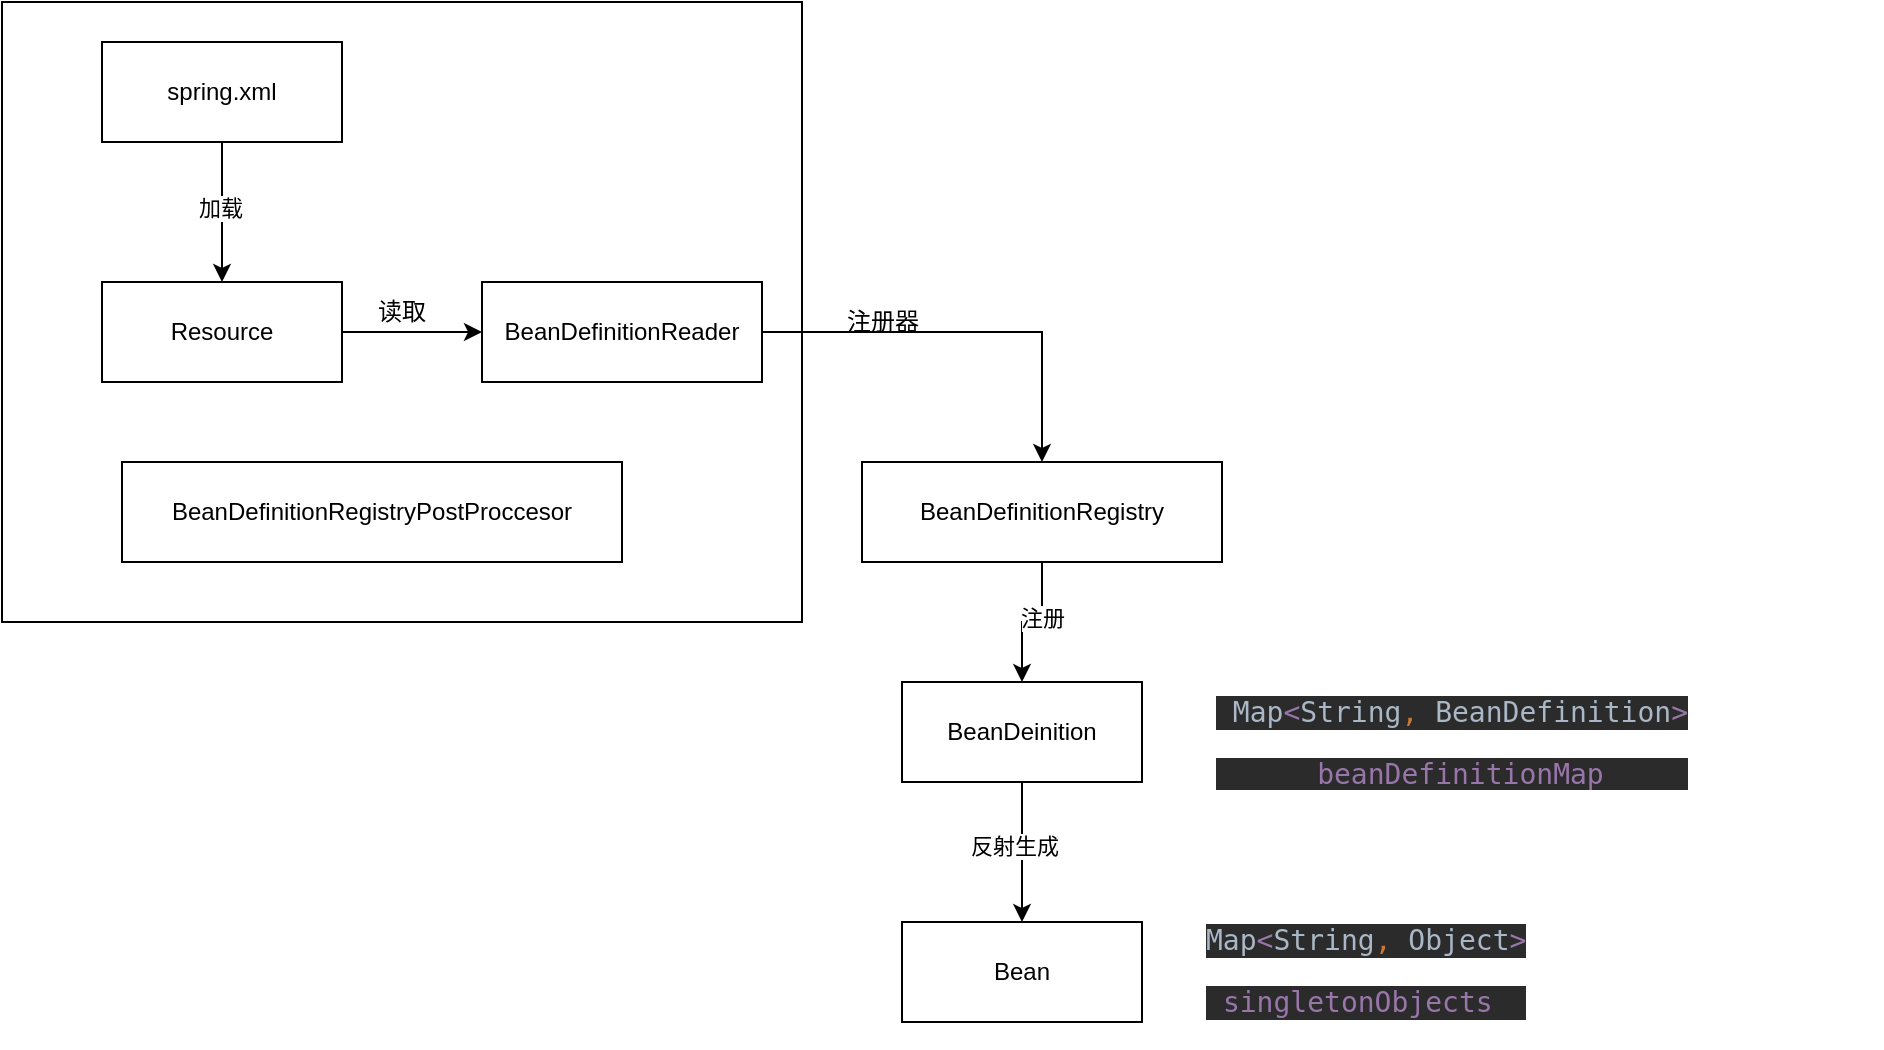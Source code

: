 <mxfile version="13.10.3" type="github">
  <diagram id="9BhJvG1YheT70fT9A_iJ" name="第 1 页">
    <mxGraphModel dx="855" dy="428" grid="1" gridSize="10" guides="1" tooltips="1" connect="1" arrows="1" fold="1" page="1" pageScale="1" pageWidth="827" pageHeight="1169" math="0" shadow="0">
      <root>
        <mxCell id="0" />
        <mxCell id="1" parent="0" />
        <mxCell id="ku9lQlpiuaTnmv-eHWmi-1" value="读取" style="rounded=0;whiteSpace=wrap;html=1;" vertex="1" parent="1">
          <mxGeometry x="30" y="10" width="400" height="310" as="geometry" />
        </mxCell>
        <mxCell id="ku9lQlpiuaTnmv-eHWmi-2" style="edgeStyle=orthogonalEdgeStyle;rounded=0;orthogonalLoop=1;jettySize=auto;html=1;exitX=0.5;exitY=1;exitDx=0;exitDy=0;entryX=0.5;entryY=0;entryDx=0;entryDy=0;" edge="1" parent="1" source="ku9lQlpiuaTnmv-eHWmi-4" target="ku9lQlpiuaTnmv-eHWmi-6">
          <mxGeometry relative="1" as="geometry" />
        </mxCell>
        <mxCell id="ku9lQlpiuaTnmv-eHWmi-3" value="加载" style="edgeLabel;html=1;align=center;verticalAlign=middle;resizable=0;points=[];" vertex="1" connectable="0" parent="ku9lQlpiuaTnmv-eHWmi-2">
          <mxGeometry x="-0.057" y="-1" relative="1" as="geometry">
            <mxPoint as="offset" />
          </mxGeometry>
        </mxCell>
        <mxCell id="ku9lQlpiuaTnmv-eHWmi-4" value="spring.xml" style="rounded=0;whiteSpace=wrap;html=1;" vertex="1" parent="1">
          <mxGeometry x="80" y="30" width="120" height="50" as="geometry" />
        </mxCell>
        <mxCell id="ku9lQlpiuaTnmv-eHWmi-5" style="edgeStyle=orthogonalEdgeStyle;rounded=0;orthogonalLoop=1;jettySize=auto;html=1;exitX=1;exitY=0.5;exitDx=0;exitDy=0;entryX=0;entryY=0.5;entryDx=0;entryDy=0;" edge="1" parent="1" source="ku9lQlpiuaTnmv-eHWmi-6" target="ku9lQlpiuaTnmv-eHWmi-8">
          <mxGeometry relative="1" as="geometry" />
        </mxCell>
        <mxCell id="ku9lQlpiuaTnmv-eHWmi-6" value="Resource" style="rounded=0;whiteSpace=wrap;html=1;" vertex="1" parent="1">
          <mxGeometry x="80" y="150" width="120" height="50" as="geometry" />
        </mxCell>
        <mxCell id="ku9lQlpiuaTnmv-eHWmi-7" style="edgeStyle=orthogonalEdgeStyle;rounded=0;orthogonalLoop=1;jettySize=auto;html=1;exitX=1;exitY=0.5;exitDx=0;exitDy=0;entryX=0.5;entryY=0;entryDx=0;entryDy=0;" edge="1" parent="1" source="ku9lQlpiuaTnmv-eHWmi-8" target="ku9lQlpiuaTnmv-eHWmi-11">
          <mxGeometry relative="1" as="geometry" />
        </mxCell>
        <mxCell id="ku9lQlpiuaTnmv-eHWmi-8" value="BeanDefinitionReader" style="rounded=0;whiteSpace=wrap;html=1;" vertex="1" parent="1">
          <mxGeometry x="270" y="150" width="140" height="50" as="geometry" />
        </mxCell>
        <mxCell id="ku9lQlpiuaTnmv-eHWmi-9" value="" style="edgeStyle=orthogonalEdgeStyle;rounded=0;orthogonalLoop=1;jettySize=auto;html=1;" edge="1" parent="1" source="ku9lQlpiuaTnmv-eHWmi-11" target="ku9lQlpiuaTnmv-eHWmi-14">
          <mxGeometry relative="1" as="geometry" />
        </mxCell>
        <mxCell id="ku9lQlpiuaTnmv-eHWmi-10" value="注册" style="edgeLabel;html=1;align=center;verticalAlign=middle;resizable=0;points=[];" vertex="1" connectable="0" parent="ku9lQlpiuaTnmv-eHWmi-9">
          <mxGeometry x="-0.2" relative="1" as="geometry">
            <mxPoint as="offset" />
          </mxGeometry>
        </mxCell>
        <mxCell id="ku9lQlpiuaTnmv-eHWmi-11" value="BeanDefinitionRegistry" style="rounded=0;whiteSpace=wrap;html=1;" vertex="1" parent="1">
          <mxGeometry x="460" y="240" width="180" height="50" as="geometry" />
        </mxCell>
        <mxCell id="ku9lQlpiuaTnmv-eHWmi-12" style="edgeStyle=orthogonalEdgeStyle;rounded=0;orthogonalLoop=1;jettySize=auto;html=1;exitX=0.5;exitY=1;exitDx=0;exitDy=0;entryX=0.5;entryY=0;entryDx=0;entryDy=0;" edge="1" parent="1" source="ku9lQlpiuaTnmv-eHWmi-14" target="ku9lQlpiuaTnmv-eHWmi-15">
          <mxGeometry relative="1" as="geometry" />
        </mxCell>
        <mxCell id="ku9lQlpiuaTnmv-eHWmi-13" value="反射生成" style="edgeLabel;html=1;align=center;verticalAlign=middle;resizable=0;points=[];" vertex="1" connectable="0" parent="ku9lQlpiuaTnmv-eHWmi-12">
          <mxGeometry x="-0.086" y="-4" relative="1" as="geometry">
            <mxPoint as="offset" />
          </mxGeometry>
        </mxCell>
        <mxCell id="ku9lQlpiuaTnmv-eHWmi-14" value="BeanDeinition" style="rounded=0;whiteSpace=wrap;html=1;" vertex="1" parent="1">
          <mxGeometry x="480" y="350" width="120" height="50" as="geometry" />
        </mxCell>
        <mxCell id="ku9lQlpiuaTnmv-eHWmi-15" value="Bean" style="rounded=0;whiteSpace=wrap;html=1;" vertex="1" parent="1">
          <mxGeometry x="480" y="470" width="120" height="50" as="geometry" />
        </mxCell>
        <mxCell id="ku9lQlpiuaTnmv-eHWmi-16" value="BeanDefinitionRegistryPostProccesor" style="rounded=0;whiteSpace=wrap;html=1;" vertex="1" parent="1">
          <mxGeometry x="90" y="240" width="250" height="50" as="geometry" />
        </mxCell>
        <mxCell id="ku9lQlpiuaTnmv-eHWmi-17" value="注册器" style="text;html=1;align=center;verticalAlign=middle;resizable=0;points=[];autosize=1;" vertex="1" parent="1">
          <mxGeometry x="445" y="160" width="50" height="20" as="geometry" />
        </mxCell>
        <mxCell id="ku9lQlpiuaTnmv-eHWmi-18" value="&lt;pre style=&quot;background-color: #2b2b2b ; color: #a9b7c6 ; font-family: &amp;#34;jetbrains mono&amp;#34; , monospace ; font-size: 10.5pt&quot;&gt;&lt;span style=&quot;color: #cc7832&quot;&gt; &lt;/span&gt;Map&lt;span style=&quot;color: #9876aa ; font-style: italic&quot;&gt;&amp;lt;&lt;/span&gt;String&lt;span style=&quot;color: #cc7832&quot;&gt;, &lt;/span&gt;BeanDefinition&lt;span style=&quot;color: #9876aa ; font-style: italic&quot;&gt;&amp;gt;&lt;/span&gt;&lt;/pre&gt;&lt;pre style=&quot;background-color: #2b2b2b ; color: #a9b7c6 ; font-family: &amp;#34;jetbrains mono&amp;#34; , monospace ; font-size: 10.5pt&quot;&gt;&lt;span style=&quot;color: #9876aa ; font-style: italic&quot;&gt; &lt;/span&gt;&lt;span style=&quot;color: #9876aa&quot;&gt;beanDefinitionMap&lt;/span&gt;&lt;/pre&gt;" style="text;html=1;strokeColor=none;fillColor=none;align=center;verticalAlign=middle;whiteSpace=wrap;rounded=0;" vertex="1" parent="1">
          <mxGeometry x="620" y="360" width="270" height="40" as="geometry" />
        </mxCell>
        <mxCell id="ku9lQlpiuaTnmv-eHWmi-19" value="&lt;pre style=&quot;background-color: #2b2b2b ; color: #a9b7c6 ; font-family: &amp;#34;jetbrains mono&amp;#34; , monospace ; font-size: 10.5pt&quot;&gt;Map&lt;span style=&quot;color: #9876aa ; font-style: italic&quot;&gt;&amp;lt;&lt;/span&gt;String&lt;span style=&quot;color: #cc7832&quot;&gt;, &lt;/span&gt;Object&lt;span style=&quot;color: #9876aa ; font-style: italic&quot;&gt;&amp;gt;&lt;/span&gt;&lt;/pre&gt;&lt;pre style=&quot;background-color: #2b2b2b ; color: #a9b7c6 ; font-family: &amp;#34;jetbrains mono&amp;#34; , monospace ; font-size: 10.5pt&quot;&gt;&lt;span style=&quot;color: #9876aa ; font-style: italic&quot;&gt; &lt;/span&gt;&lt;span style=&quot;color: #9876aa&quot;&gt;singletonObjects &lt;/span&gt;&lt;/pre&gt;" style="text;whiteSpace=wrap;html=1;" vertex="1" parent="1">
          <mxGeometry x="630" y="450" width="340" height="60" as="geometry" />
        </mxCell>
      </root>
    </mxGraphModel>
  </diagram>
</mxfile>
